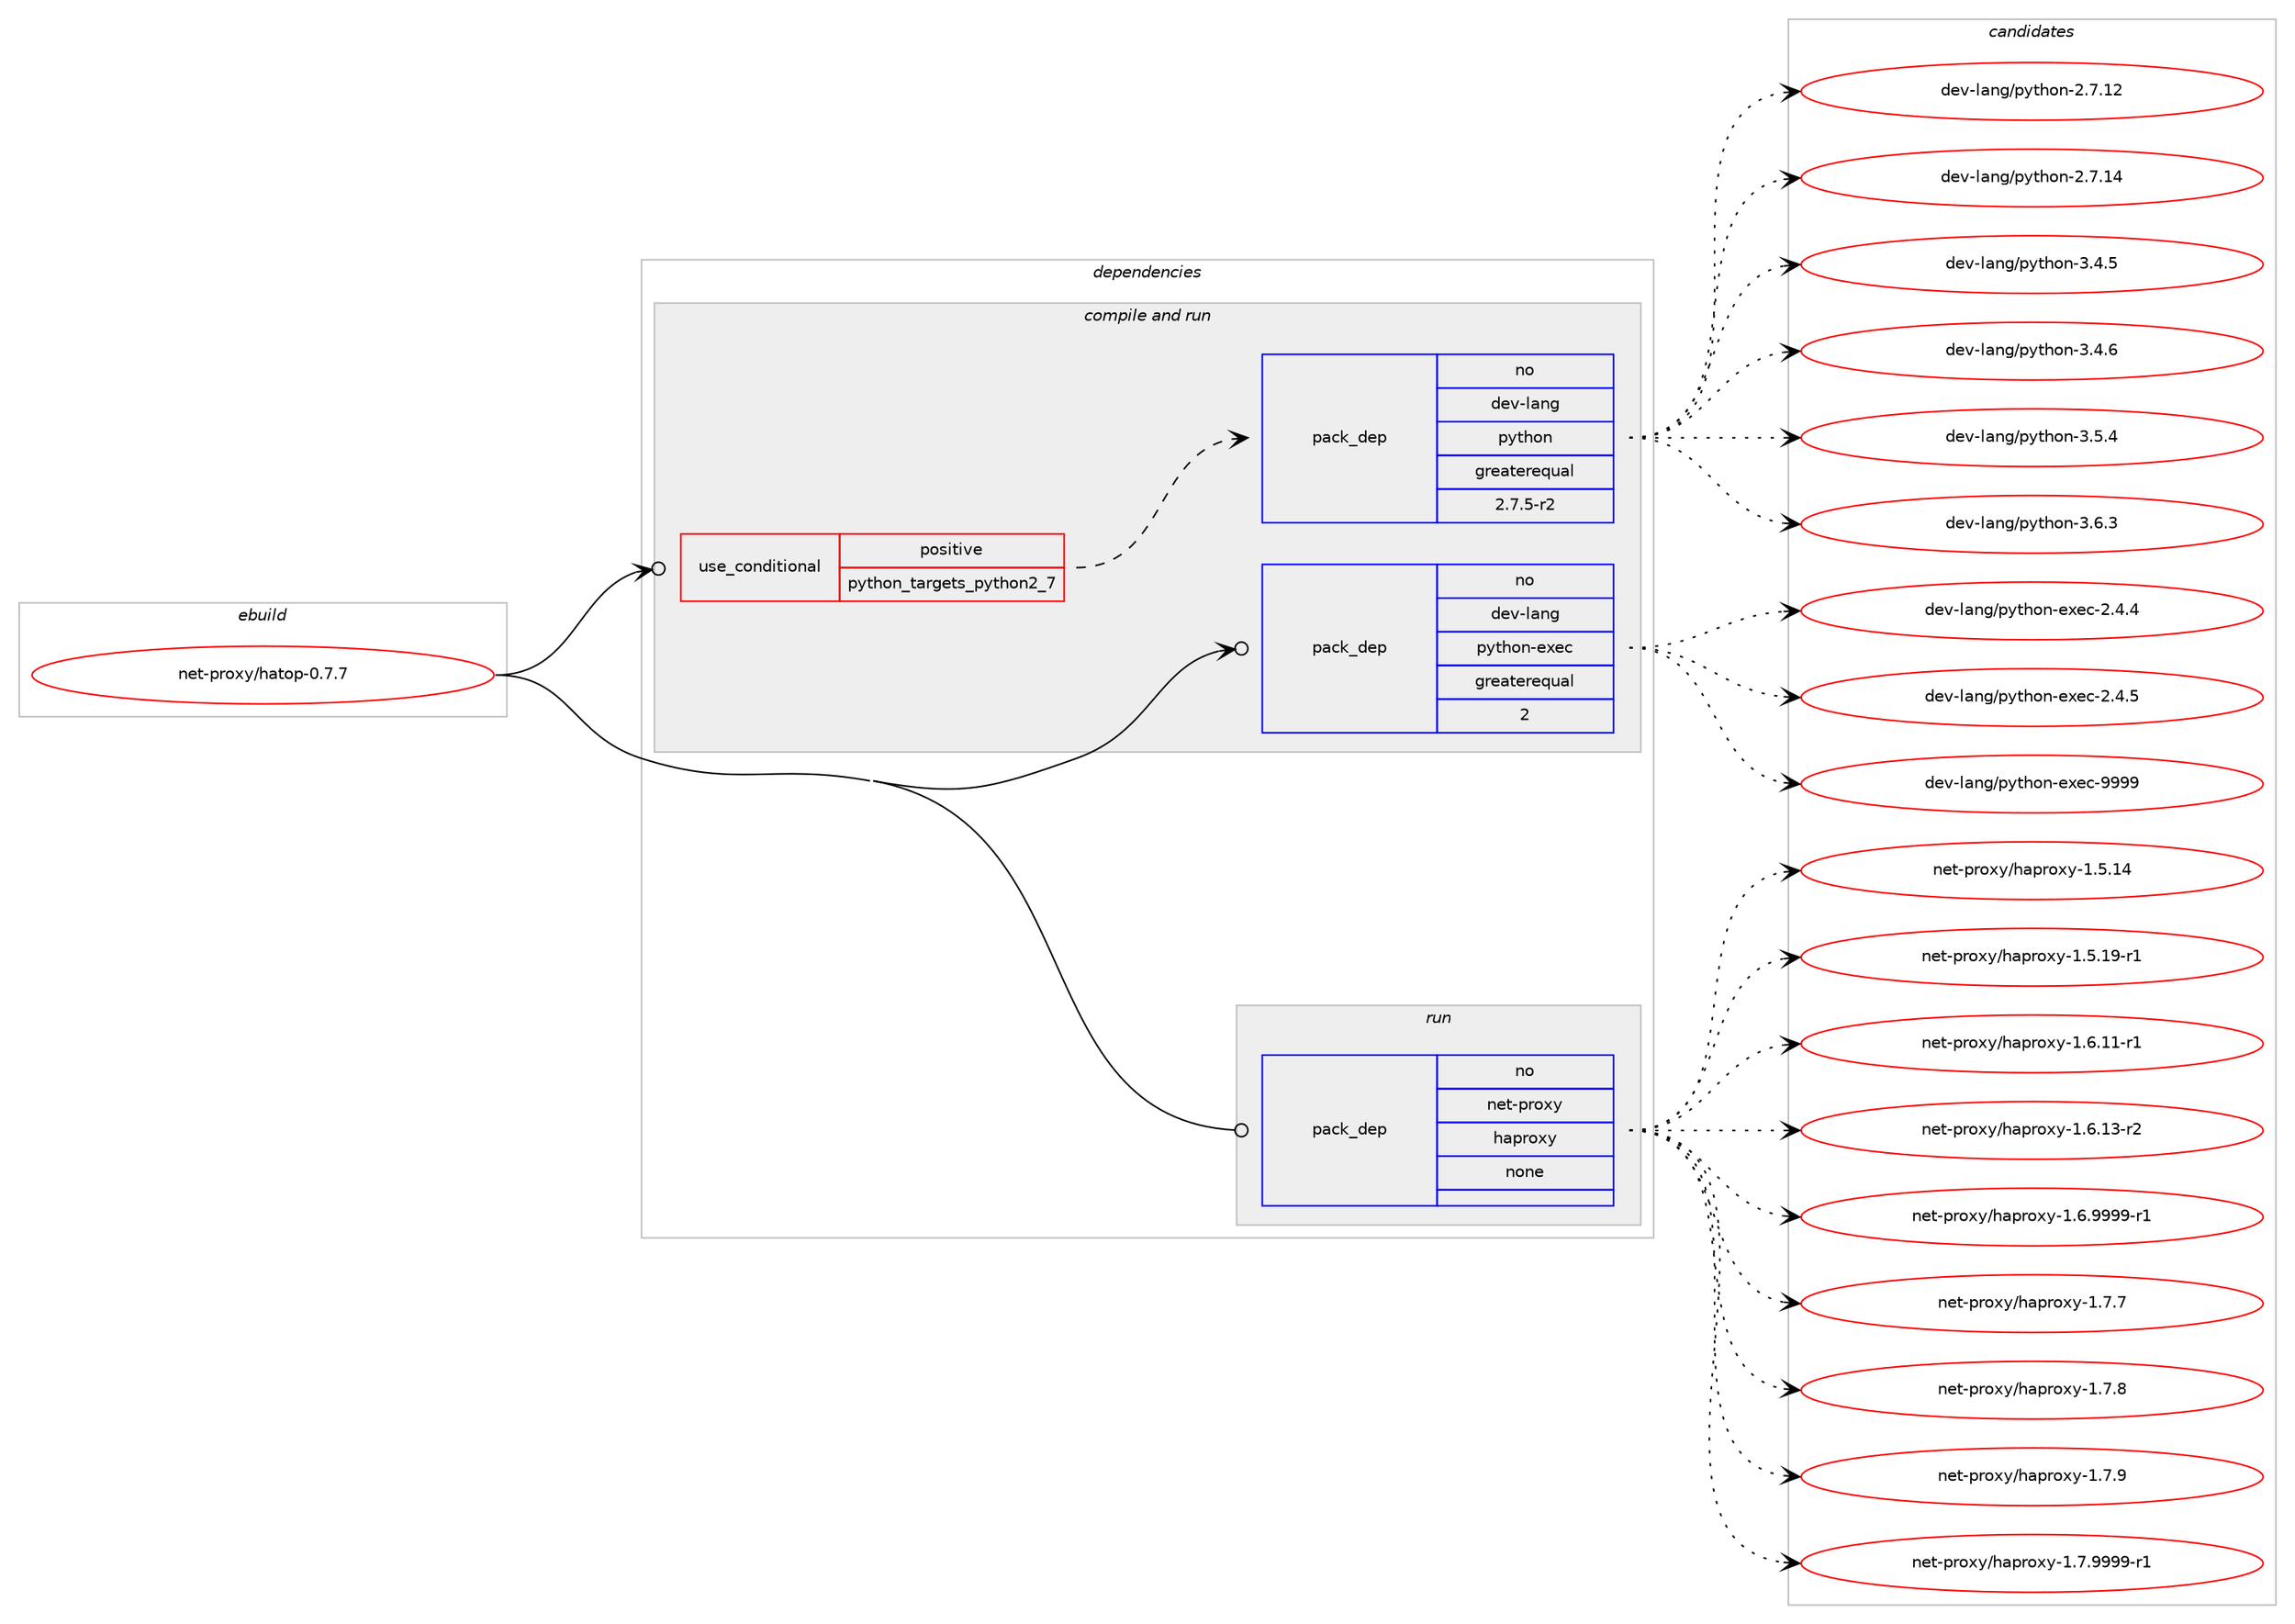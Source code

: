 digraph prolog {

# *************
# Graph options
# *************

newrank=true;
concentrate=true;
compound=true;
graph [rankdir=LR,fontname=Helvetica,fontsize=10,ranksep=1.5];#, ranksep=2.5, nodesep=0.2];
edge  [arrowhead=vee];
node  [fontname=Helvetica,fontsize=10];

# **********
# The ebuild
# **********

subgraph cluster_leftcol {
color=gray;
rank=same;
label=<<i>ebuild</i>>;
id [label="net-proxy/hatop-0.7.7", color=red, width=4, href="../net-proxy/hatop-0.7.7.svg"];
}

# ****************
# The dependencies
# ****************

subgraph cluster_midcol {
color=gray;
label=<<i>dependencies</i>>;
subgraph cluster_compile {
fillcolor="#eeeeee";
style=filled;
label=<<i>compile</i>>;
}
subgraph cluster_compileandrun {
fillcolor="#eeeeee";
style=filled;
label=<<i>compile and run</i>>;
subgraph cond107825 {
dependency436486 [label=<<TABLE BORDER="0" CELLBORDER="1" CELLSPACING="0" CELLPADDING="4"><TR><TD ROWSPAN="3" CELLPADDING="10">use_conditional</TD></TR><TR><TD>positive</TD></TR><TR><TD>python_targets_python2_7</TD></TR></TABLE>>, shape=none, color=red];
subgraph pack321121 {
dependency436487 [label=<<TABLE BORDER="0" CELLBORDER="1" CELLSPACING="0" CELLPADDING="4" WIDTH="220"><TR><TD ROWSPAN="6" CELLPADDING="30">pack_dep</TD></TR><TR><TD WIDTH="110">no</TD></TR><TR><TD>dev-lang</TD></TR><TR><TD>python</TD></TR><TR><TD>greaterequal</TD></TR><TR><TD>2.7.5-r2</TD></TR></TABLE>>, shape=none, color=blue];
}
dependency436486:e -> dependency436487:w [weight=20,style="dashed",arrowhead="vee"];
}
id:e -> dependency436486:w [weight=20,style="solid",arrowhead="odotvee"];
subgraph pack321122 {
dependency436488 [label=<<TABLE BORDER="0" CELLBORDER="1" CELLSPACING="0" CELLPADDING="4" WIDTH="220"><TR><TD ROWSPAN="6" CELLPADDING="30">pack_dep</TD></TR><TR><TD WIDTH="110">no</TD></TR><TR><TD>dev-lang</TD></TR><TR><TD>python-exec</TD></TR><TR><TD>greaterequal</TD></TR><TR><TD>2</TD></TR></TABLE>>, shape=none, color=blue];
}
id:e -> dependency436488:w [weight=20,style="solid",arrowhead="odotvee"];
}
subgraph cluster_run {
fillcolor="#eeeeee";
style=filled;
label=<<i>run</i>>;
subgraph pack321123 {
dependency436489 [label=<<TABLE BORDER="0" CELLBORDER="1" CELLSPACING="0" CELLPADDING="4" WIDTH="220"><TR><TD ROWSPAN="6" CELLPADDING="30">pack_dep</TD></TR><TR><TD WIDTH="110">no</TD></TR><TR><TD>net-proxy</TD></TR><TR><TD>haproxy</TD></TR><TR><TD>none</TD></TR><TR><TD></TD></TR></TABLE>>, shape=none, color=blue];
}
id:e -> dependency436489:w [weight=20,style="solid",arrowhead="odot"];
}
}

# **************
# The candidates
# **************

subgraph cluster_choices {
rank=same;
color=gray;
label=<<i>candidates</i>>;

subgraph choice321121 {
color=black;
nodesep=1;
choice10010111845108971101034711212111610411111045504655464950 [label="dev-lang/python-2.7.12", color=red, width=4,href="../dev-lang/python-2.7.12.svg"];
choice10010111845108971101034711212111610411111045504655464952 [label="dev-lang/python-2.7.14", color=red, width=4,href="../dev-lang/python-2.7.14.svg"];
choice100101118451089711010347112121116104111110455146524653 [label="dev-lang/python-3.4.5", color=red, width=4,href="../dev-lang/python-3.4.5.svg"];
choice100101118451089711010347112121116104111110455146524654 [label="dev-lang/python-3.4.6", color=red, width=4,href="../dev-lang/python-3.4.6.svg"];
choice100101118451089711010347112121116104111110455146534652 [label="dev-lang/python-3.5.4", color=red, width=4,href="../dev-lang/python-3.5.4.svg"];
choice100101118451089711010347112121116104111110455146544651 [label="dev-lang/python-3.6.3", color=red, width=4,href="../dev-lang/python-3.6.3.svg"];
dependency436487:e -> choice10010111845108971101034711212111610411111045504655464950:w [style=dotted,weight="100"];
dependency436487:e -> choice10010111845108971101034711212111610411111045504655464952:w [style=dotted,weight="100"];
dependency436487:e -> choice100101118451089711010347112121116104111110455146524653:w [style=dotted,weight="100"];
dependency436487:e -> choice100101118451089711010347112121116104111110455146524654:w [style=dotted,weight="100"];
dependency436487:e -> choice100101118451089711010347112121116104111110455146534652:w [style=dotted,weight="100"];
dependency436487:e -> choice100101118451089711010347112121116104111110455146544651:w [style=dotted,weight="100"];
}
subgraph choice321122 {
color=black;
nodesep=1;
choice1001011184510897110103471121211161041111104510112010199455046524652 [label="dev-lang/python-exec-2.4.4", color=red, width=4,href="../dev-lang/python-exec-2.4.4.svg"];
choice1001011184510897110103471121211161041111104510112010199455046524653 [label="dev-lang/python-exec-2.4.5", color=red, width=4,href="../dev-lang/python-exec-2.4.5.svg"];
choice10010111845108971101034711212111610411111045101120101994557575757 [label="dev-lang/python-exec-9999", color=red, width=4,href="../dev-lang/python-exec-9999.svg"];
dependency436488:e -> choice1001011184510897110103471121211161041111104510112010199455046524652:w [style=dotted,weight="100"];
dependency436488:e -> choice1001011184510897110103471121211161041111104510112010199455046524653:w [style=dotted,weight="100"];
dependency436488:e -> choice10010111845108971101034711212111610411111045101120101994557575757:w [style=dotted,weight="100"];
}
subgraph choice321123 {
color=black;
nodesep=1;
choice11010111645112114111120121471049711211411112012145494653464952 [label="net-proxy/haproxy-1.5.14", color=red, width=4,href="../net-proxy/haproxy-1.5.14.svg"];
choice110101116451121141111201214710497112114111120121454946534649574511449 [label="net-proxy/haproxy-1.5.19-r1", color=red, width=4,href="../net-proxy/haproxy-1.5.19-r1.svg"];
choice110101116451121141111201214710497112114111120121454946544649494511449 [label="net-proxy/haproxy-1.6.11-r1", color=red, width=4,href="../net-proxy/haproxy-1.6.11-r1.svg"];
choice110101116451121141111201214710497112114111120121454946544649514511450 [label="net-proxy/haproxy-1.6.13-r2", color=red, width=4,href="../net-proxy/haproxy-1.6.13-r2.svg"];
choice1101011164511211411112012147104971121141111201214549465446575757574511449 [label="net-proxy/haproxy-1.6.9999-r1", color=red, width=4,href="../net-proxy/haproxy-1.6.9999-r1.svg"];
choice110101116451121141111201214710497112114111120121454946554655 [label="net-proxy/haproxy-1.7.7", color=red, width=4,href="../net-proxy/haproxy-1.7.7.svg"];
choice110101116451121141111201214710497112114111120121454946554656 [label="net-proxy/haproxy-1.7.8", color=red, width=4,href="../net-proxy/haproxy-1.7.8.svg"];
choice110101116451121141111201214710497112114111120121454946554657 [label="net-proxy/haproxy-1.7.9", color=red, width=4,href="../net-proxy/haproxy-1.7.9.svg"];
choice1101011164511211411112012147104971121141111201214549465546575757574511449 [label="net-proxy/haproxy-1.7.9999-r1", color=red, width=4,href="../net-proxy/haproxy-1.7.9999-r1.svg"];
dependency436489:e -> choice11010111645112114111120121471049711211411112012145494653464952:w [style=dotted,weight="100"];
dependency436489:e -> choice110101116451121141111201214710497112114111120121454946534649574511449:w [style=dotted,weight="100"];
dependency436489:e -> choice110101116451121141111201214710497112114111120121454946544649494511449:w [style=dotted,weight="100"];
dependency436489:e -> choice110101116451121141111201214710497112114111120121454946544649514511450:w [style=dotted,weight="100"];
dependency436489:e -> choice1101011164511211411112012147104971121141111201214549465446575757574511449:w [style=dotted,weight="100"];
dependency436489:e -> choice110101116451121141111201214710497112114111120121454946554655:w [style=dotted,weight="100"];
dependency436489:e -> choice110101116451121141111201214710497112114111120121454946554656:w [style=dotted,weight="100"];
dependency436489:e -> choice110101116451121141111201214710497112114111120121454946554657:w [style=dotted,weight="100"];
dependency436489:e -> choice1101011164511211411112012147104971121141111201214549465546575757574511449:w [style=dotted,weight="100"];
}
}

}
